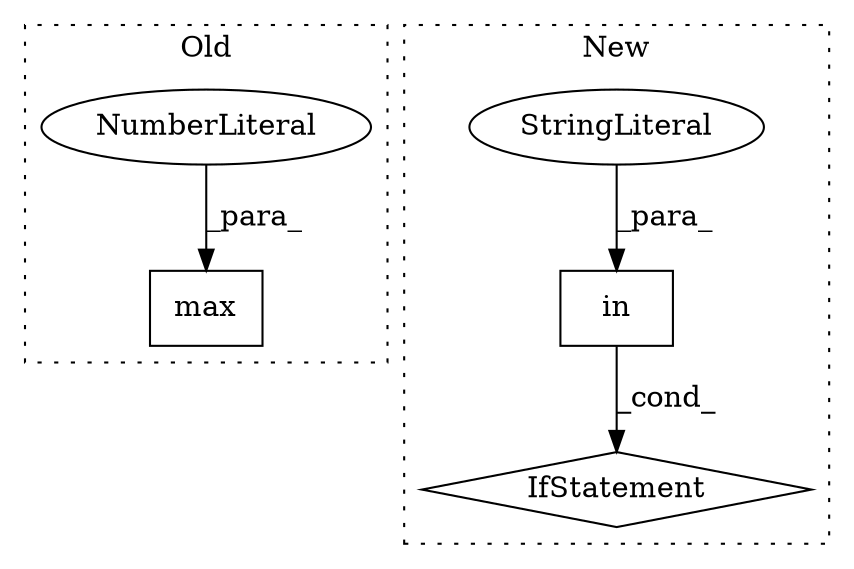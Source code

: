 digraph G {
subgraph cluster0 {
1 [label="max" a="32" s="12607,12653" l="4,1" shape="box"];
4 [label="NumberLiteral" a="34" s="12652" l="1" shape="ellipse"];
label = "Old";
style="dotted";
}
subgraph cluster1 {
2 [label="in" a="105" s="12462" l="40" shape="box"];
3 [label="IfStatement" a="25" s="12452,12502" l="10,2" shape="diamond"];
5 [label="StringLiteral" a="45" s="12462" l="19" shape="ellipse"];
label = "New";
style="dotted";
}
2 -> 3 [label="_cond_"];
4 -> 1 [label="_para_"];
5 -> 2 [label="_para_"];
}